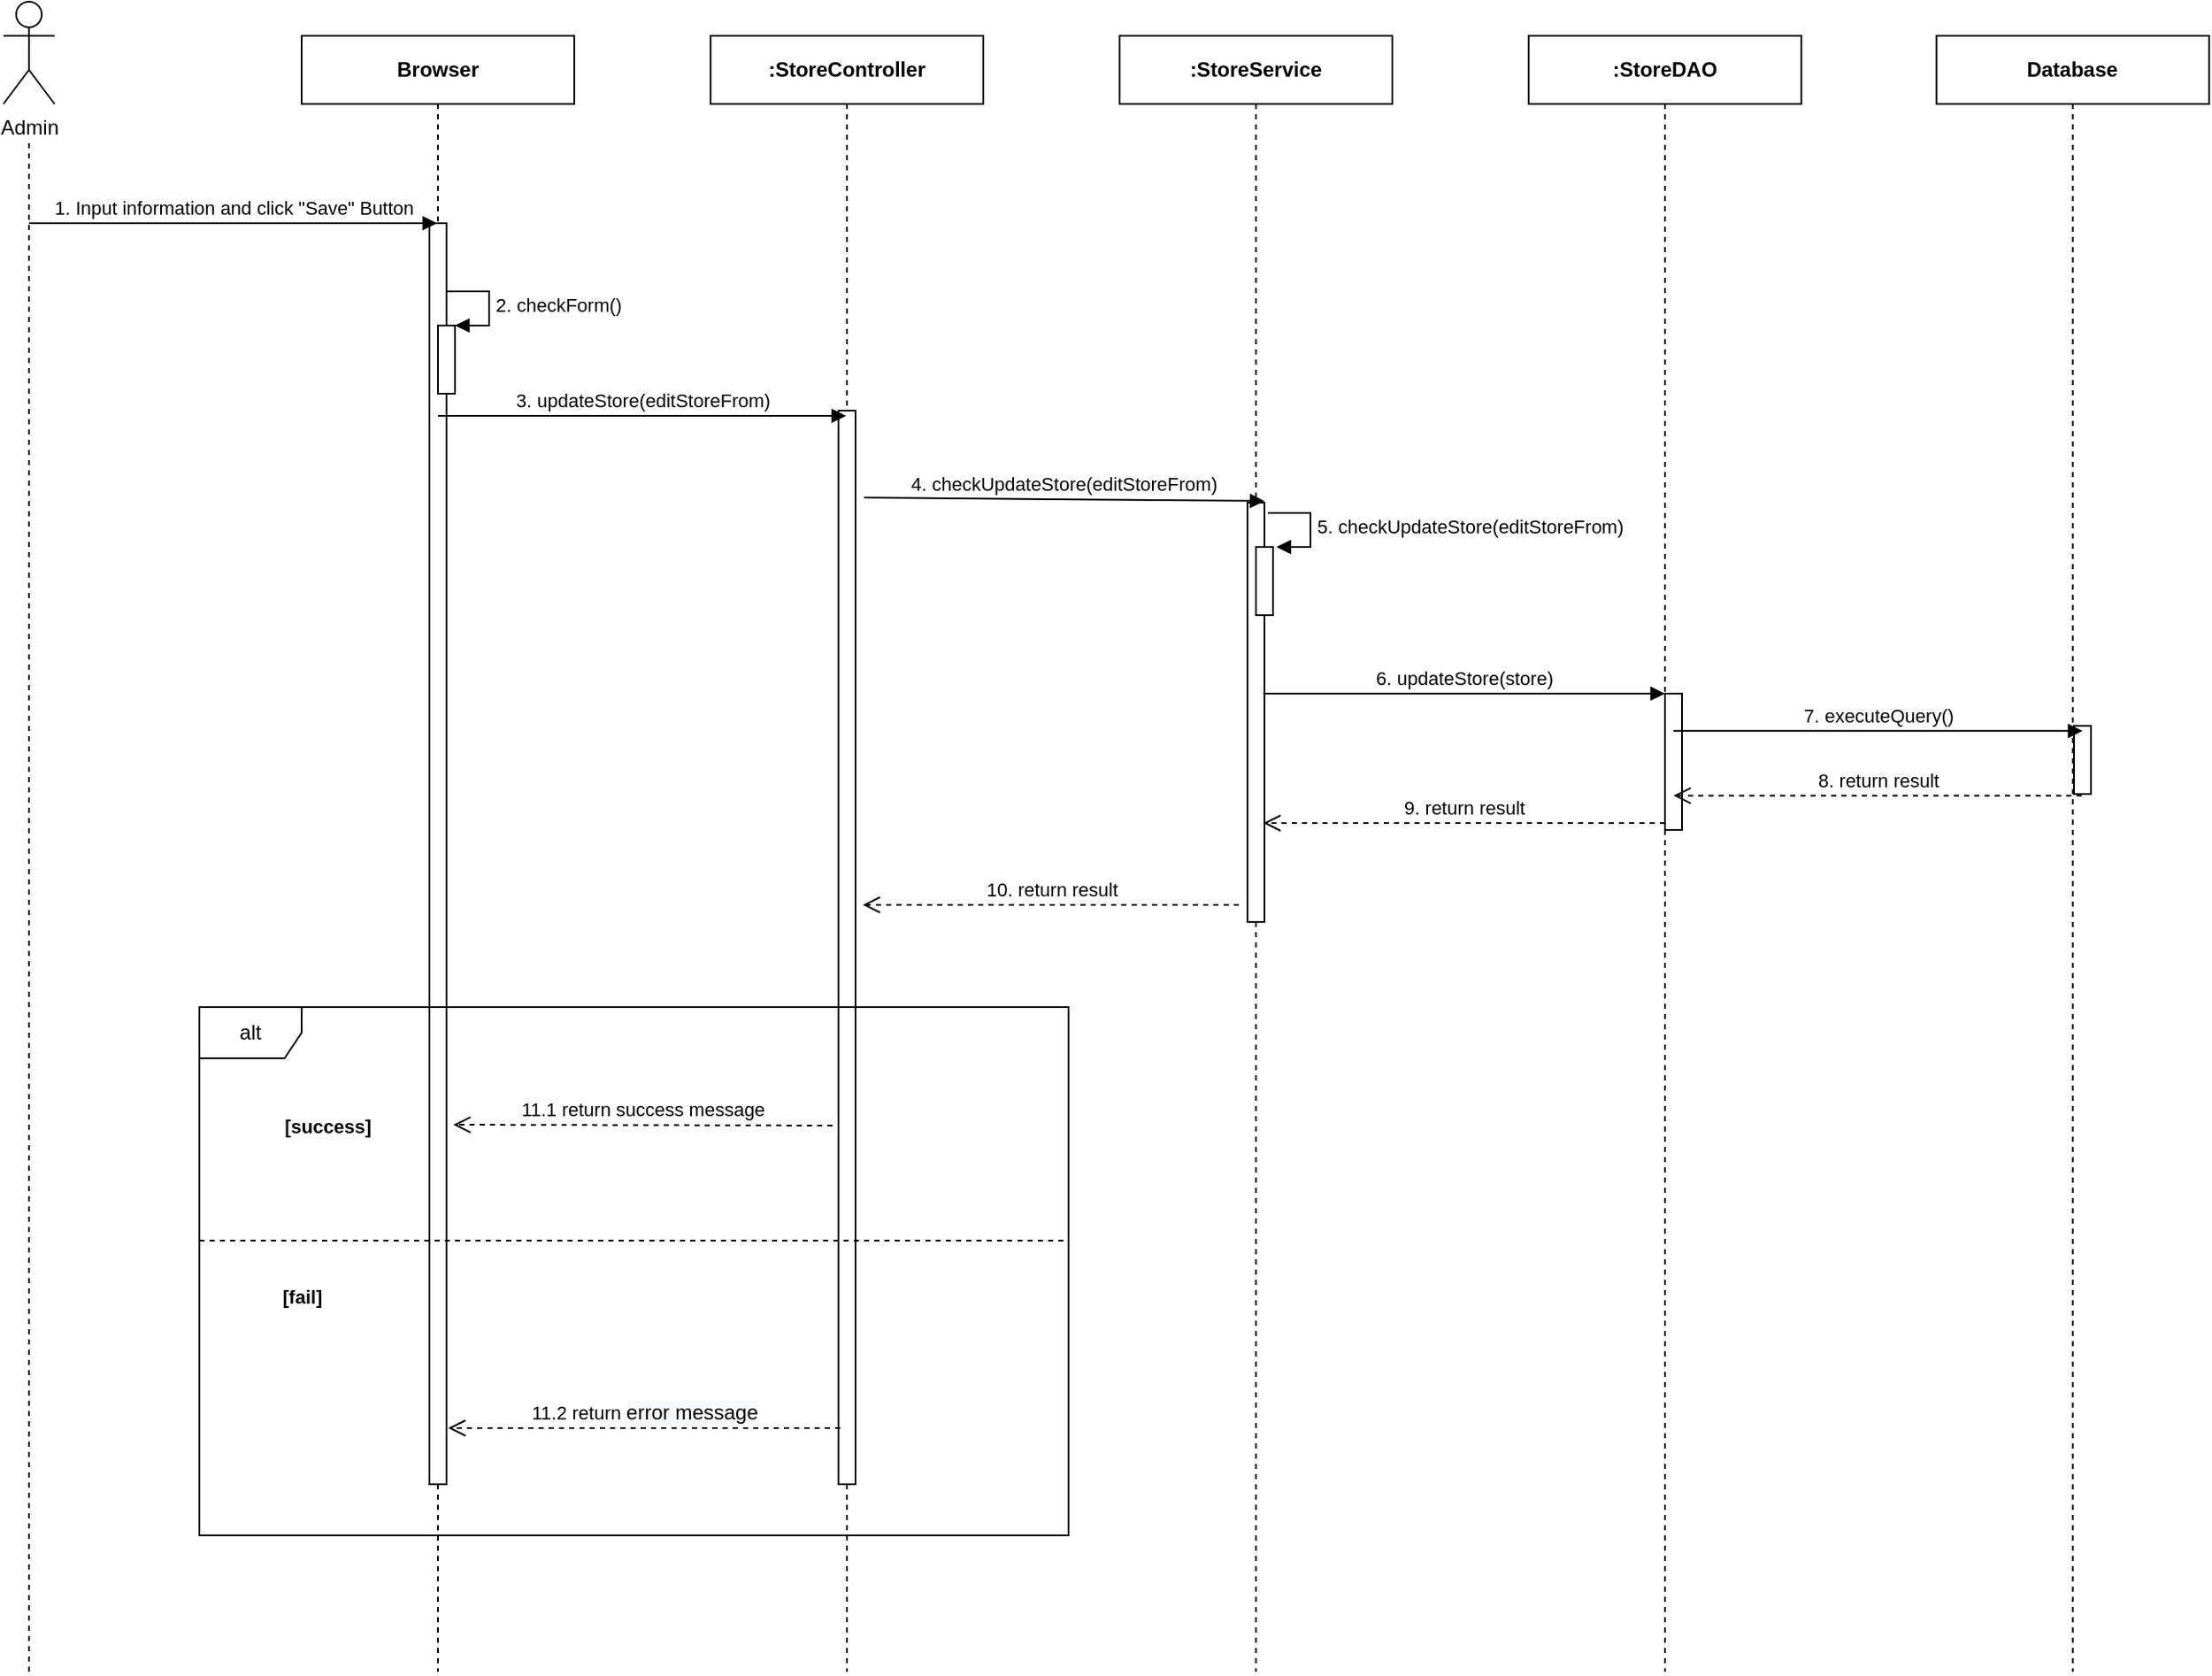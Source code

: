<mxfile version="14.4.3" type="device"><diagram id="MiU9ibuJxj9ke-ANeWxN" name="Ev02"><mxGraphModel dx="1346" dy="778" grid="1" gridSize="10" guides="1" tooltips="1" connect="1" arrows="1" fold="1" page="1" pageScale="1" pageWidth="850" pageHeight="1100" math="0" shadow="0"><root><mxCell id="B2RfWzGopAYkDnYAsHXu-0"/><mxCell id="B2RfWzGopAYkDnYAsHXu-1" parent="B2RfWzGopAYkDnYAsHXu-0"/><mxCell id="zmgDFawkY1W6HqBHRE74-3" value="&lt;b&gt;Browser&lt;/b&gt;" style="shape=umlLifeline;perimeter=lifelinePerimeter;whiteSpace=wrap;html=1;container=1;collapsible=0;recursiveResize=0;outlineConnect=0;" parent="B2RfWzGopAYkDnYAsHXu-1" vertex="1"><mxGeometry x="480" y="80" width="160" height="960" as="geometry"/></mxCell><mxCell id="zmgDFawkY1W6HqBHRE74-4" value="" style="html=1;points=[];perimeter=orthogonalPerimeter;" parent="zmgDFawkY1W6HqBHRE74-3" vertex="1"><mxGeometry x="75" y="110" width="10" height="740" as="geometry"/></mxCell><mxCell id="zmgDFawkY1W6HqBHRE74-5" value="&lt;b&gt;:StoreDAO&lt;/b&gt;" style="shape=umlLifeline;perimeter=lifelinePerimeter;whiteSpace=wrap;html=1;container=1;collapsible=0;recursiveResize=0;outlineConnect=0;" parent="B2RfWzGopAYkDnYAsHXu-1" vertex="1"><mxGeometry x="1200" y="80" width="160" height="960" as="geometry"/></mxCell><mxCell id="zmgDFawkY1W6HqBHRE74-6" value="&lt;b&gt;:StoreService&lt;/b&gt;" style="shape=umlLifeline;perimeter=lifelinePerimeter;whiteSpace=wrap;html=1;container=1;collapsible=0;recursiveResize=0;outlineConnect=0;" parent="B2RfWzGopAYkDnYAsHXu-1" vertex="1"><mxGeometry x="960" y="80" width="160" height="960" as="geometry"/></mxCell><mxCell id="zmgDFawkY1W6HqBHRE74-7" value="" style="html=1;points=[];perimeter=orthogonalPerimeter;" parent="zmgDFawkY1W6HqBHRE74-6" vertex="1"><mxGeometry x="75" y="274" width="10" height="246" as="geometry"/></mxCell><mxCell id="zmgDFawkY1W6HqBHRE74-9" value="&lt;b&gt;:StoreController&lt;/b&gt;" style="shape=umlLifeline;perimeter=lifelinePerimeter;whiteSpace=wrap;html=1;container=1;collapsible=0;recursiveResize=0;outlineConnect=0;" parent="B2RfWzGopAYkDnYAsHXu-1" vertex="1"><mxGeometry x="720" y="80" width="160" height="960" as="geometry"/></mxCell><mxCell id="zmgDFawkY1W6HqBHRE74-10" value="" style="html=1;points=[];perimeter=orthogonalPerimeter;" parent="zmgDFawkY1W6HqBHRE74-9" vertex="1"><mxGeometry x="75" y="220" width="10" height="630" as="geometry"/></mxCell><mxCell id="zmgDFawkY1W6HqBHRE74-11" value="1. Input information and click &quot;Save&quot; Button" style="html=1;verticalAlign=bottom;endArrow=block;" parent="B2RfWzGopAYkDnYAsHXu-1" target="zmgDFawkY1W6HqBHRE74-3" edge="1"><mxGeometry width="80" relative="1" as="geometry"><mxPoint x="320" y="190" as="sourcePoint"/><mxPoint x="400" y="190" as="targetPoint"/></mxGeometry></mxCell><mxCell id="zmgDFawkY1W6HqBHRE74-12" value="3. updateStore(editStoreFrom)" style="html=1;verticalAlign=bottom;endArrow=block;" parent="B2RfWzGopAYkDnYAsHXu-1" edge="1"><mxGeometry width="80" relative="1" as="geometry"><mxPoint x="560" y="303" as="sourcePoint"/><mxPoint x="799.5" y="303" as="targetPoint"/></mxGeometry></mxCell><mxCell id="zmgDFawkY1W6HqBHRE74-20" value="4. checkUpdateStore(editStoreFrom)" style="html=1;verticalAlign=bottom;endArrow=block;" parent="B2RfWzGopAYkDnYAsHXu-1" edge="1"><mxGeometry relative="1" as="geometry"><mxPoint x="810" y="351.0" as="sourcePoint"/><mxPoint x="1045" y="353" as="targetPoint"/></mxGeometry></mxCell><mxCell id="zmgDFawkY1W6HqBHRE74-29" value="" style="html=1;points=[];perimeter=orthogonalPerimeter;" parent="B2RfWzGopAYkDnYAsHXu-1" vertex="1"><mxGeometry x="1040" y="380" width="10" height="40" as="geometry"/></mxCell><mxCell id="zmgDFawkY1W6HqBHRE74-30" value="&lt;span style=&quot;text-align: center&quot;&gt;5. checkUpdateStore&lt;/span&gt;(&lt;span style=&quot;text-align: center&quot;&gt;editStoreFrom&lt;/span&gt;)" style="edgeStyle=orthogonalEdgeStyle;html=1;align=left;spacingLeft=2;endArrow=block;rounded=0;entryX=1;entryY=0;" parent="B2RfWzGopAYkDnYAsHXu-1" edge="1"><mxGeometry relative="1" as="geometry"><mxPoint x="1047" y="360.0" as="sourcePoint"/><Array as="points"><mxPoint x="1072" y="360"/></Array><mxPoint x="1052" y="380" as="targetPoint"/></mxGeometry></mxCell><mxCell id="zmgDFawkY1W6HqBHRE74-35" value="" style="html=1;points=[];perimeter=orthogonalPerimeter;" parent="B2RfWzGopAYkDnYAsHXu-1" vertex="1"><mxGeometry x="1280" y="466" width="10" height="80" as="geometry"/></mxCell><mxCell id="zmgDFawkY1W6HqBHRE74-36" value="6. updateStore(store)" style="html=1;verticalAlign=bottom;endArrow=block;entryX=0;entryY=0;" parent="B2RfWzGopAYkDnYAsHXu-1" target="zmgDFawkY1W6HqBHRE74-35" edge="1"><mxGeometry relative="1" as="geometry"><mxPoint x="1044.324" y="466" as="sourcePoint"/></mxGeometry></mxCell><mxCell id="zmgDFawkY1W6HqBHRE74-37" value="9. return result" style="html=1;verticalAlign=bottom;endArrow=open;dashed=1;endSize=8;exitX=0;exitY=0.95;" parent="B2RfWzGopAYkDnYAsHXu-1" source="zmgDFawkY1W6HqBHRE74-35" edge="1"><mxGeometry relative="1" as="geometry"><mxPoint x="1044.324" y="542" as="targetPoint"/></mxGeometry></mxCell><mxCell id="zmgDFawkY1W6HqBHRE74-39" value="" style="html=1;points=[];perimeter=orthogonalPerimeter;" parent="B2RfWzGopAYkDnYAsHXu-1" vertex="1"><mxGeometry x="560" y="250" width="10" height="40" as="geometry"/></mxCell><mxCell id="zmgDFawkY1W6HqBHRE74-40" value="2. checkForm()" style="edgeStyle=orthogonalEdgeStyle;html=1;align=left;spacingLeft=2;endArrow=block;rounded=0;entryX=1;entryY=0;" parent="B2RfWzGopAYkDnYAsHXu-1" target="zmgDFawkY1W6HqBHRE74-39" edge="1"><mxGeometry relative="1" as="geometry"><mxPoint x="565" y="230" as="sourcePoint"/><Array as="points"><mxPoint x="590" y="230"/></Array></mxGeometry></mxCell><mxCell id="b6-bugLT0riLgnRMgNnD-0" value="&lt;b&gt;Database&lt;/b&gt;" style="shape=umlLifeline;perimeter=lifelinePerimeter;whiteSpace=wrap;html=1;container=1;collapsible=0;recursiveResize=0;outlineConnect=0;" parent="B2RfWzGopAYkDnYAsHXu-1" vertex="1"><mxGeometry x="1439.32" y="80" width="160" height="960" as="geometry"/></mxCell><mxCell id="b6-bugLT0riLgnRMgNnD-1" value="" style="html=1;points=[];perimeter=orthogonalPerimeter;" parent="B2RfWzGopAYkDnYAsHXu-1" vertex="1"><mxGeometry x="1520" y="484.91" width="10" height="40" as="geometry"/></mxCell><mxCell id="b6-bugLT0riLgnRMgNnD-2" value="7. executeQuery()" style="html=1;verticalAlign=bottom;endArrow=block;" parent="B2RfWzGopAYkDnYAsHXu-1" edge="1"><mxGeometry relative="1" as="geometry"><mxPoint x="1285.0" y="487.91" as="sourcePoint"/><mxPoint x="1525.0" y="487.91" as="targetPoint"/></mxGeometry></mxCell><mxCell id="b6-bugLT0riLgnRMgNnD-3" value="8. return result" style="html=1;verticalAlign=bottom;endArrow=open;dashed=1;endSize=8;" parent="B2RfWzGopAYkDnYAsHXu-1" edge="1"><mxGeometry relative="1" as="geometry"><mxPoint x="1285.0" y="525.91" as="targetPoint"/><mxPoint x="1524.5" y="525.91" as="sourcePoint"/></mxGeometry></mxCell><mxCell id="Q59WVYOG6tyLkKJJeUtE-0" value="alt" style="shape=umlFrame;whiteSpace=wrap;html=1;" parent="B2RfWzGopAYkDnYAsHXu-1" vertex="1"><mxGeometry x="420" y="650" width="510" height="310" as="geometry"/></mxCell><mxCell id="Q59WVYOG6tyLkKJJeUtE-1" value="11.1 return success message" style="html=1;verticalAlign=bottom;endArrow=open;dashed=1;endSize=8;" parent="B2RfWzGopAYkDnYAsHXu-1" edge="1"><mxGeometry relative="1" as="geometry"><mxPoint x="569" y="719" as="targetPoint"/><mxPoint x="791.5" y="719.5" as="sourcePoint"/></mxGeometry></mxCell><mxCell id="Q59WVYOG6tyLkKJJeUtE-2" value="&lt;span style=&quot;font-size: 11px ; background-color: rgb(255 , 255 , 255)&quot;&gt;&lt;b&gt;[success]&lt;/b&gt;&lt;/span&gt;" style="text;html=1;align=center;verticalAlign=middle;resizable=0;points=[];autosize=1;" parent="B2RfWzGopAYkDnYAsHXu-1" vertex="1"><mxGeometry x="460" y="710" width="70" height="20" as="geometry"/></mxCell><mxCell id="Q59WVYOG6tyLkKJJeUtE-3" value="&lt;span style=&quot;font-size: 11px ; background-color: rgb(255 , 255 , 255)&quot;&gt;&lt;b&gt;[fail]&lt;/b&gt;&lt;/span&gt;" style="text;html=1;align=center;verticalAlign=middle;resizable=0;points=[];autosize=1;" parent="B2RfWzGopAYkDnYAsHXu-1" vertex="1"><mxGeometry x="460" y="810" width="40" height="20" as="geometry"/></mxCell><mxCell id="Q59WVYOG6tyLkKJJeUtE-4" value="11.2 return&amp;nbsp;&lt;span style=&quot;font-size: 12px ; background-color: rgb(248 , 249 , 250)&quot;&gt;error message&lt;/span&gt;" style="html=1;verticalAlign=bottom;endArrow=open;dashed=1;endSize=8;" parent="B2RfWzGopAYkDnYAsHXu-1" edge="1"><mxGeometry relative="1" as="geometry"><mxPoint x="796" y="897" as="sourcePoint"/><mxPoint x="566" y="897" as="targetPoint"/></mxGeometry></mxCell><mxCell id="Q59WVYOG6tyLkKJJeUtE-5" value="" style="endArrow=none;dashed=1;html=1;" parent="B2RfWzGopAYkDnYAsHXu-1" edge="1"><mxGeometry width="50" height="50" relative="1" as="geometry"><mxPoint x="420" y="787" as="sourcePoint"/><mxPoint x="930" y="787" as="targetPoint"/></mxGeometry></mxCell><mxCell id="Q59WVYOG6tyLkKJJeUtE-6" value="10. return result" style="html=1;verticalAlign=bottom;endArrow=open;dashed=1;endSize=8;" parent="B2RfWzGopAYkDnYAsHXu-1" edge="1"><mxGeometry relative="1" as="geometry"><mxPoint x="809.324" y="590" as="targetPoint"/><mxPoint x="1030" y="590" as="sourcePoint"/></mxGeometry></mxCell><mxCell id="rPki63UkzUjjd3bxyyeT-0" value="Admin" style="shape=umlActor;verticalLabelPosition=bottom;verticalAlign=top;html=1;outlineConnect=0;rounded=0;glass=0;sketch=0;fillColor=none;" vertex="1" parent="B2RfWzGopAYkDnYAsHXu-1"><mxGeometry x="305" y="60" width="30" height="60" as="geometry"/></mxCell><mxCell id="rPki63UkzUjjd3bxyyeT-1" value="" style="endArrow=none;dashed=1;html=1;" edge="1" parent="B2RfWzGopAYkDnYAsHXu-1"><mxGeometry width="50" height="50" relative="1" as="geometry"><mxPoint x="320" y="1040" as="sourcePoint"/><mxPoint x="320" y="140" as="targetPoint"/></mxGeometry></mxCell></root></mxGraphModel></diagram></mxfile>
